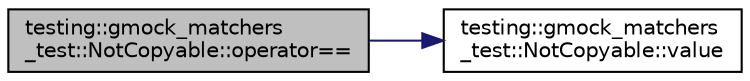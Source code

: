 digraph "testing::gmock_matchers_test::NotCopyable::operator=="
{
  edge [fontname="Helvetica",fontsize="10",labelfontname="Helvetica",labelfontsize="10"];
  node [fontname="Helvetica",fontsize="10",shape=record];
  rankdir="LR";
  Node4 [label="testing::gmock_matchers\l_test::NotCopyable::operator==",height=0.2,width=0.4,color="black", fillcolor="grey75", style="filled", fontcolor="black"];
  Node4 -> Node5 [color="midnightblue",fontsize="10",style="solid",fontname="Helvetica"];
  Node5 [label="testing::gmock_matchers\l_test::NotCopyable::value",height=0.2,width=0.4,color="black", fillcolor="white", style="filled",URL="$de/d03/classtesting_1_1gmock__matchers__test_1_1_not_copyable.html#af6c134767462948fa8dbd35c68370004"];
}
